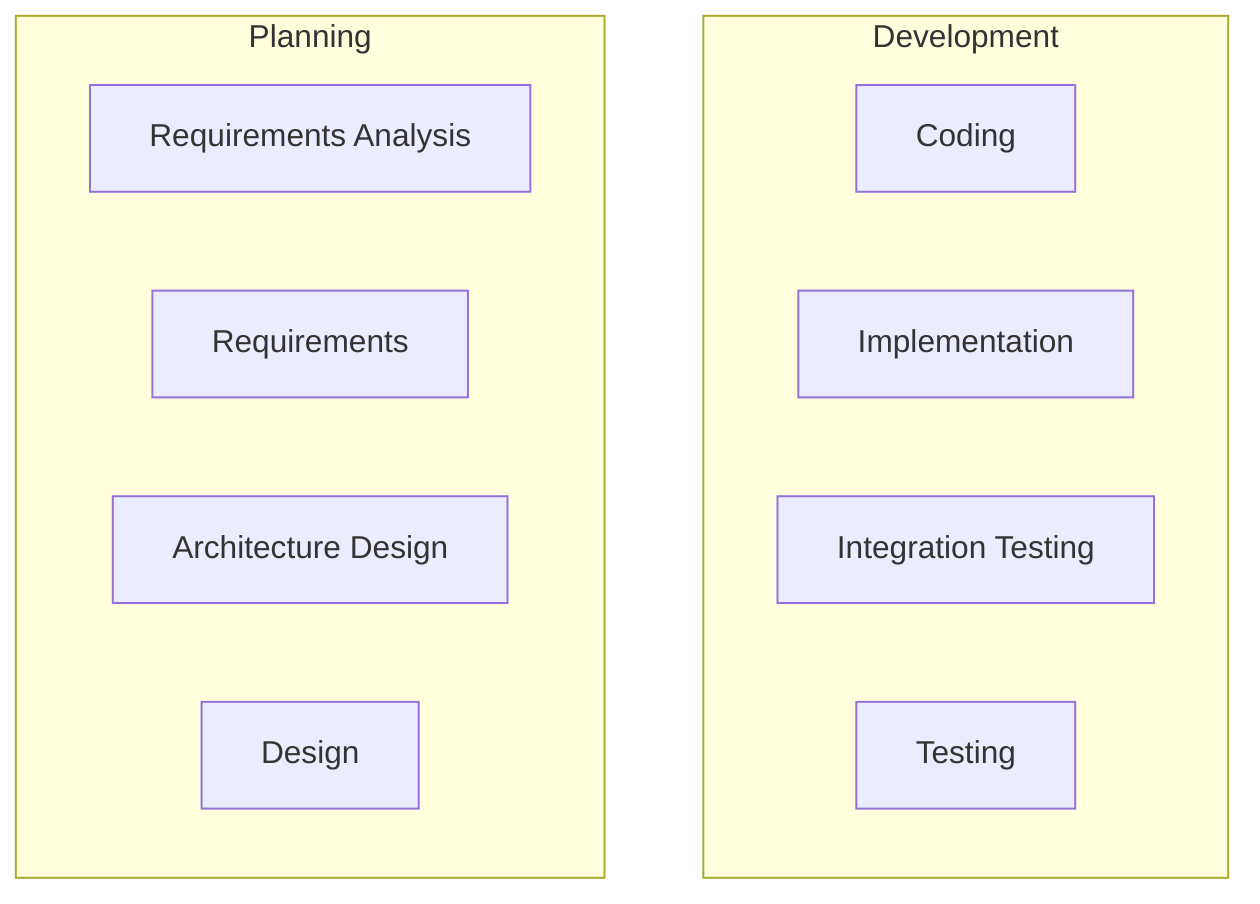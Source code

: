 flowchart TD
    A1[Requirements Analysis]
    A[Requirements]
    B1[Architecture Design]
    B[Design]
    C1[Coding]
    C[Implementation]
    D1[Integration Testing]
    D[Testing]
    subgraph Development
        C
        C1
        D
        D1
    end
    subgraph Planning
        A
        A1
        B
        B1
    end